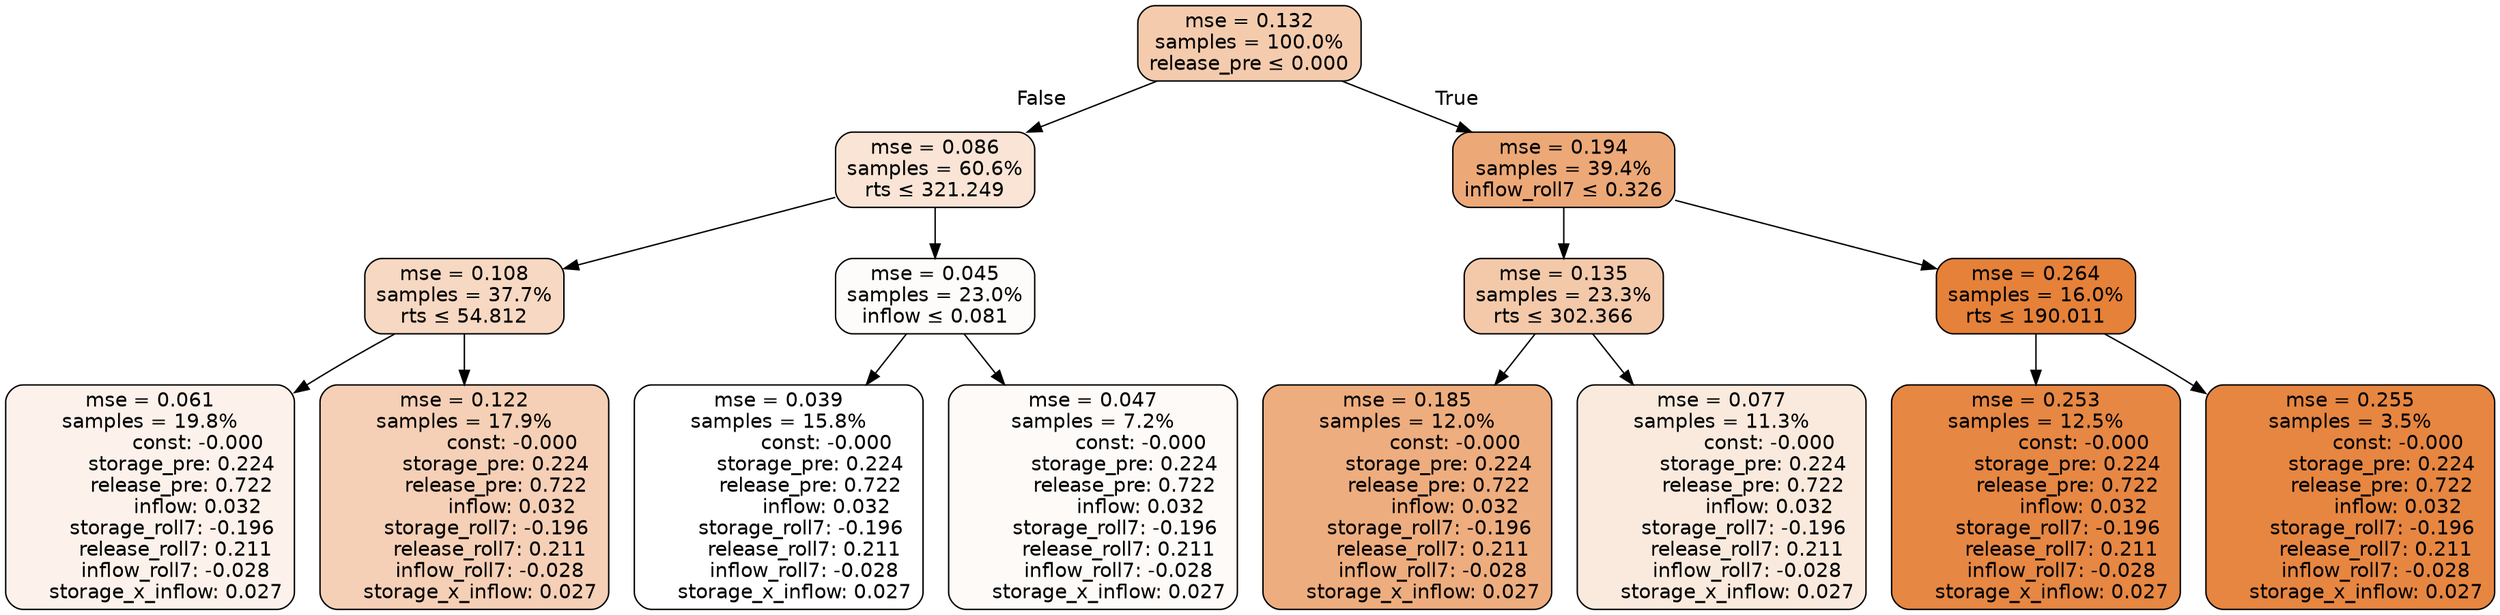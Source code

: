 digraph tree {
node [shape=rectangle, style="filled, rounded", color="black", fontname=helvetica] ;
edge [fontname=helvetica] ;
	"0" [label="mse = 0.132
samples = 100.0%
release_pre &le; 0.000", fillcolor="#f4cbad"]
	"1" [label="mse = 0.086
samples = 60.6%
rts &le; 321.249", fillcolor="#f9e4d5"]
	"2" [label="mse = 0.108
samples = 37.7%
rts &le; 54.812", fillcolor="#f7d8c2"]
	"3" [label="mse = 0.061
samples = 19.8%
               const: -0.000
          storage_pre: 0.224
          release_pre: 0.722
               inflow: 0.032
       storage_roll7: -0.196
        release_roll7: 0.211
        inflow_roll7: -0.028
     storage_x_inflow: 0.027", fillcolor="#fcf2eb"]
	"4" [label="mse = 0.122
samples = 17.9%
               const: -0.000
          storage_pre: 0.224
          release_pre: 0.722
               inflow: 0.032
       storage_roll7: -0.196
        release_roll7: 0.211
        inflow_roll7: -0.028
     storage_x_inflow: 0.027", fillcolor="#f5d0b6"]
	"5" [label="mse = 0.045
samples = 23.0%
inflow &le; 0.081", fillcolor="#fefcfa"]
	"6" [label="mse = 0.039
samples = 15.8%
               const: -0.000
          storage_pre: 0.224
          release_pre: 0.722
               inflow: 0.032
       storage_roll7: -0.196
        release_roll7: 0.211
        inflow_roll7: -0.028
     storage_x_inflow: 0.027", fillcolor="#ffffff"]
	"7" [label="mse = 0.047
samples = 7.2%
               const: -0.000
          storage_pre: 0.224
          release_pre: 0.722
               inflow: 0.032
       storage_roll7: -0.196
        release_roll7: 0.211
        inflow_roll7: -0.028
     storage_x_inflow: 0.027", fillcolor="#fefaf8"]
	"8" [label="mse = 0.194
samples = 39.4%
inflow_roll7 &le; 0.326", fillcolor="#eda877"]
	"9" [label="mse = 0.135
samples = 23.3%
rts &le; 302.366", fillcolor="#f3c9aa"]
	"10" [label="mse = 0.185
samples = 12.0%
               const: -0.000
          storage_pre: 0.224
          release_pre: 0.722
               inflow: 0.032
       storage_roll7: -0.196
        release_roll7: 0.211
        inflow_roll7: -0.028
     storage_x_inflow: 0.027", fillcolor="#eead7e"]
	"11" [label="mse = 0.077
samples = 11.3%
               const: -0.000
          storage_pre: 0.224
          release_pre: 0.722
               inflow: 0.032
       storage_roll7: -0.196
        release_roll7: 0.211
        inflow_roll7: -0.028
     storage_x_inflow: 0.027", fillcolor="#faeade"]
	"12" [label="mse = 0.264
samples = 16.0%
rts &le; 190.011", fillcolor="#e58139"]
	"13" [label="mse = 0.253
samples = 12.5%
               const: -0.000
          storage_pre: 0.224
          release_pre: 0.722
               inflow: 0.032
       storage_roll7: -0.196
        release_roll7: 0.211
        inflow_roll7: -0.028
     storage_x_inflow: 0.027", fillcolor="#e68743"]
	"14" [label="mse = 0.255
samples = 3.5%
               const: -0.000
          storage_pre: 0.224
          release_pre: 0.722
               inflow: 0.032
       storage_roll7: -0.196
        release_roll7: 0.211
        inflow_roll7: -0.028
     storage_x_inflow: 0.027", fillcolor="#e68641"]

	"0" -> "1" [labeldistance=2.5, labelangle=45, headlabel="False"]
	"1" -> "2"
	"2" -> "3"
	"2" -> "4"
	"1" -> "5"
	"5" -> "6"
	"5" -> "7"
	"0" -> "8" [labeldistance=2.5, labelangle=-45, headlabel="True"]
	"8" -> "9"
	"9" -> "10"
	"9" -> "11"
	"8" -> "12"
	"12" -> "13"
	"12" -> "14"
}